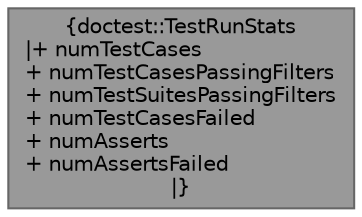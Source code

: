 digraph "doctest::TestRunStats"
{
 // LATEX_PDF_SIZE
  bgcolor="transparent";
  edge [fontname=Helvetica,fontsize=10,labelfontname=Helvetica,labelfontsize=10];
  node [fontname=Helvetica,fontsize=10,shape=box,height=0.2,width=0.4];
  Node1 [label="{doctest::TestRunStats\n|+ numTestCases\l+ numTestCasesPassingFilters\l+ numTestSuitesPassingFilters\l+ numTestCasesFailed\l+ numAsserts\l+ numAssertsFailed\l|}",height=0.2,width=0.4,color="gray40", fillcolor="grey60", style="filled", fontcolor="black",tooltip=" "];
}
